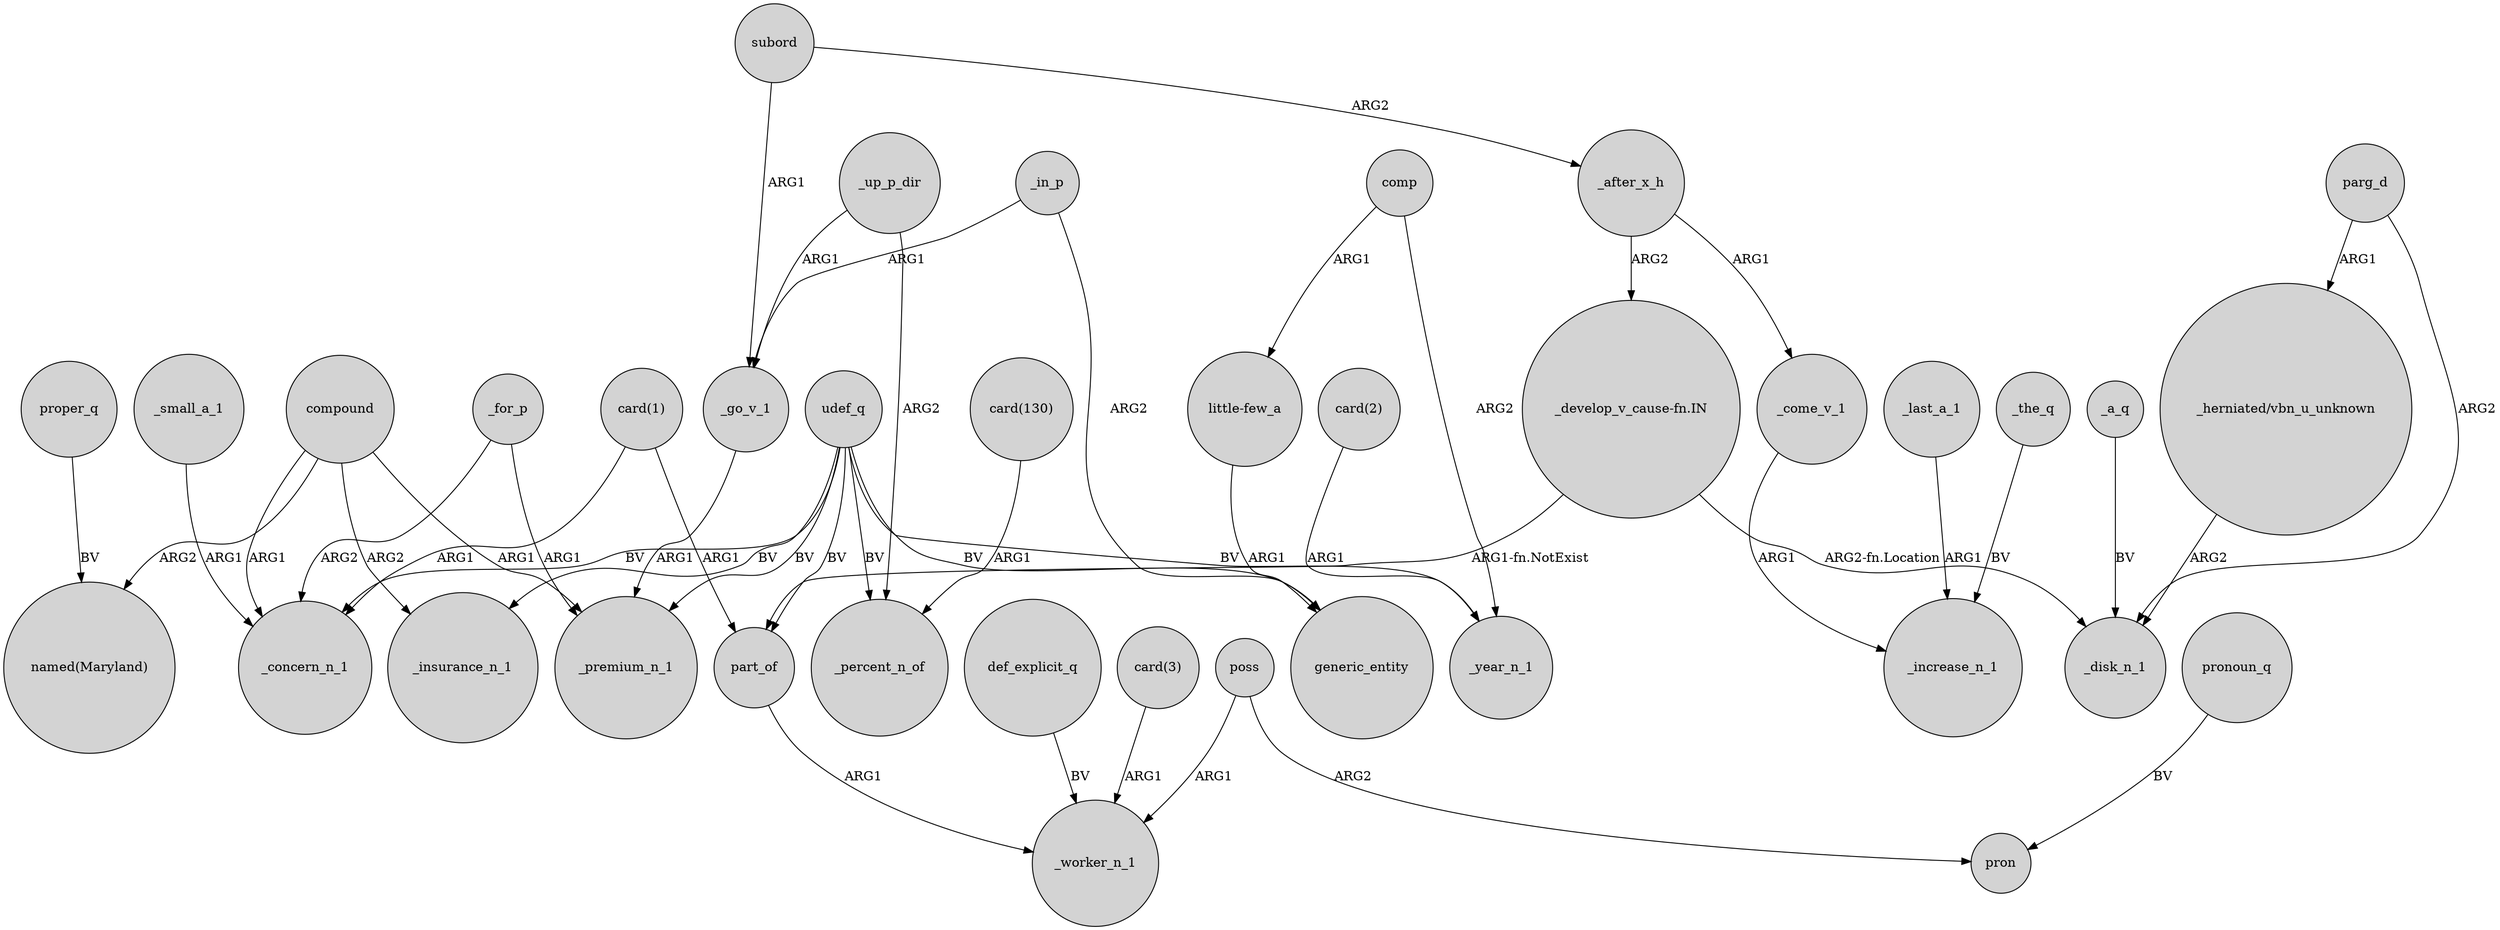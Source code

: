 digraph {
	node [shape=circle style=filled]
	poss -> _worker_n_1 [label=ARG1]
	udef_q -> _premium_n_1 [label=BV]
	udef_q -> part_of [label=BV]
	udef_q -> generic_entity [label=BV]
	compound -> _insurance_n_1 [label=ARG2]
	poss -> pron [label=ARG2]
	subord -> _go_v_1 [label=ARG1]
	_after_x_h -> _come_v_1 [label=ARG1]
	compound -> "named(Maryland)" [label=ARG2]
	_the_q -> _increase_n_1 [label=BV]
	parg_d -> _disk_n_1 [label=ARG2]
	udef_q -> _insurance_n_1 [label=BV]
	_for_p -> _premium_n_1 [label=ARG1]
	_up_p_dir -> _percent_n_of [label=ARG2]
	_go_v_1 -> _premium_n_1 [label=ARG1]
	_after_x_h -> "_develop_v_cause-fn.IN" [label=ARG2]
	"_develop_v_cause-fn.IN" -> part_of [label="ARG1-fn.NotExist"]
	parg_d -> "_herniated/vbn_u_unknown" [label=ARG1]
	_in_p -> _go_v_1 [label=ARG1]
	proper_q -> "named(Maryland)" [label=BV]
	_for_p -> _concern_n_1 [label=ARG2]
	"card(1)" -> _concern_n_1 [label=ARG1]
	pronoun_q -> pron [label=BV]
	"card(2)" -> _year_n_1 [label=ARG1]
	_come_v_1 -> _increase_n_1 [label=ARG1]
	"_develop_v_cause-fn.IN" -> _disk_n_1 [label="ARG2-fn.Location"]
	udef_q -> _concern_n_1 [label=BV]
	_up_p_dir -> _go_v_1 [label=ARG1]
	comp -> "little-few_a" [label=ARG1]
	compound -> _premium_n_1 [label=ARG1]
	def_explicit_q -> _worker_n_1 [label=BV]
	"card(1)" -> part_of [label=ARG1]
	"_herniated/vbn_u_unknown" -> _disk_n_1 [label=ARG2]
	udef_q -> _year_n_1 [label=BV]
	_last_a_1 -> _increase_n_1 [label=ARG1]
	_in_p -> generic_entity [label=ARG2]
	comp -> _year_n_1 [label=ARG2]
	udef_q -> _percent_n_of [label=BV]
	subord -> _after_x_h [label=ARG2]
	part_of -> _worker_n_1 [label=ARG1]
	"card(3)" -> _worker_n_1 [label=ARG1]
	_a_q -> _disk_n_1 [label=BV]
	compound -> _concern_n_1 [label=ARG1]
	"card(130)" -> _percent_n_of [label=ARG1]
	"little-few_a" -> generic_entity [label=ARG1]
	_small_a_1 -> _concern_n_1 [label=ARG1]
}
